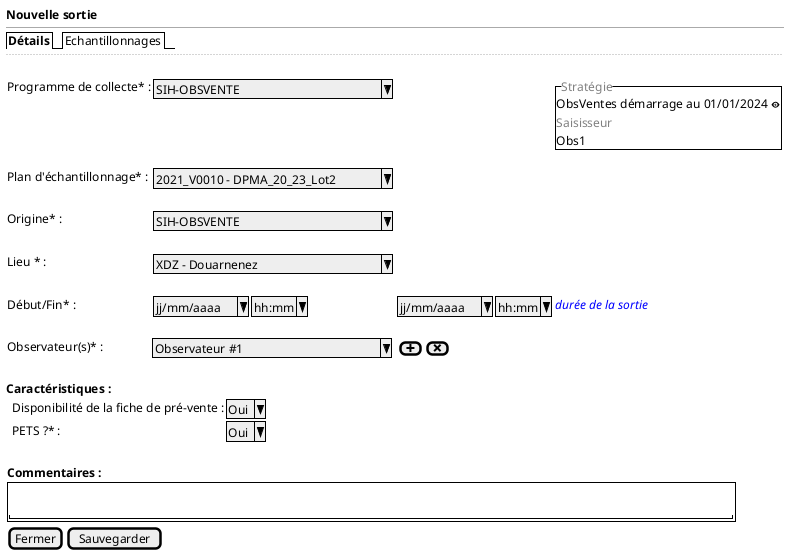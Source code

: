 @startsalt
{
  <b>Nouvelle sortie
  --
  {/ <b>Détails | Echantillonnages}
  ..
  .
  {

      Programme de collecte* :    | { ^SIH-OBSVENTE                ^ } | * | {^"<color:grey>Stratégie"
                                                                                              ObsVentes démarrage au 01/01/2024 <&eye>
                                                                                              <color:grey>Saisisseur
                                                                                              Obs1}
      Plan d'échantillonnage* :    | { ^2021_V0010 - DPMA_20_23_Lot2^}
      .
      Origine* :    | { ^SIH-OBSVENTE                ^ }
      .
      Lieu * :     | { ^XDZ - Douarnenez            ^ }
      .
      Début/Fin* :     | { ^jj/mm/aaaa^  |  ^hh:mm^ } { ^jj/mm/aaaa^  |  ^hh:mm^ } <i><color:blue>durée de la sortie
      .
      Observateur(s)* :            | ^ Observateur #1             ^ | { [<&plus>] | [<&x>] }
      .


  }

  <b>Caractéristiques :

  {
      . | Disponibilité de la fiche de pré-vente :| ^Oui^
      . | PETS ?* : | ^Oui^
      . | .
  }


  {
     <b>Commentaires :

     {+ .
        "                                                                                          "
     }
  }

  { [Fermer] | [Sauvegarder] }
}
@endsalt
